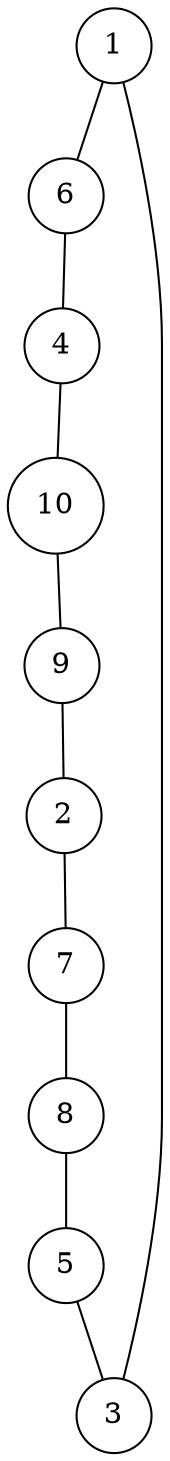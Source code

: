 graph random887170 {
	node [shape=circle fillcolor=white]
	1 [ pos = "4.824898,3.570318!"]
	2 [ pos = "1.772143,1.842669!"]
	3 [ pos = "2.727375,2.161510!"]
	4 [ pos = "1.521056,3.674387!"]
	5 [ pos = "3.102172,0.431716!"]
	6 [ pos = "4.294285,5.000000!"]
	7 [ pos = "2.388413,1.769489!"]
	8 [ pos = "2.632409,1.376759!"]
	9 [ pos = "0.794092,1.842301!"]
	10 [ pos = "0.041879,1.409931!"]

	1 -- 6
	2 -- 7
	3 -- 1
	4 -- 10
	5 -- 3
	6 -- 4
	7 -- 8
	8 -- 5
	9 -- 2
	10 -- 9
}